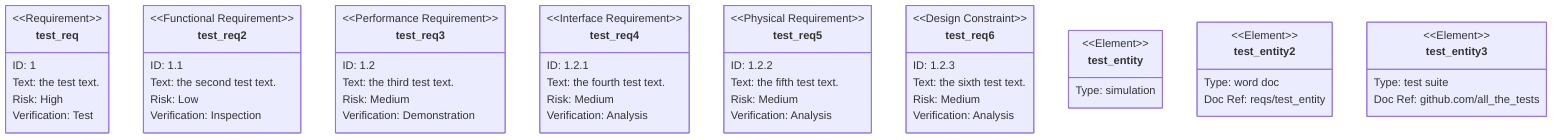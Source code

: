 %% SYNTAX TEST "source.mermaid" "requirement diagram test"

requirementDiagram
%% <------------------ keyword.control.mermaid
    %% a comment
%%  ^^^^^^^^^^^^ comment
    requirement test_req {
%%  ^^^^^^^^^^^ keyword.control.mermaid
%%              ^^^^^^^^ variable
%%                       ^ keyword.control.mermaid
        id: 1
%%      ^^^ keyword.control.mermaid
%%          ^ variable
        text: the test text.
%%      ^^^^^ keyword.control.mermaid
%%            ^^^^^^^^^^^^^^ string
        risk: high
%%      ^^^^^ keyword.control.mermaid
%%            ^^^^ keyword.control.mermaid
        verifymethod: test
%%      ^^^^^^^^^^^^^ keyword.control.mermaid
%%                    ^^^^ keyword.control.mermaid
    }
%%  ^ keyword.control.mermaid

    functionalRequirement test_req2 {
%%  ^^^^^^^^^^^^^^^^^^^^^ keyword.control.mermaid
%%                        ^^^^^^^^^ variable
%%                                  ^ keyword.control.mermaid
        id: 1.1
%%      ^^^ keyword.control.mermaid
%%          ^^^ variable
        text: the second test text.
%%      ^^^^^ keyword.control.mermaid
%%            ^^^^^^^^^^^^^^^^^^^^^ string
        risk: low
%%      ^^^^^ keyword.control.mermaid
%%            ^^^ keyword.control.mermaid
        verifymethod: inspection
%%      ^^^^^^^^^^^^^ keyword.control.mermaid
%%                    ^^^^^^^^^^ keyword.control.mermaid
    }
%%  ^ keyword.control.mermaid

    performanceRequirement test_req3 {
%%  ^^^^^^^^^^^^^^^^^^^^^^ keyword.control.mermaid
%%                         ^^^^^^^^^ variable
%%                                   ^ keyword.control.mermaid
        id: 1.2
%%      ^^^ keyword.control.mermaid
%%          ^^^ variable
        text: the third test text.
%%      ^^^^^ keyword.control.mermaid
%%            ^^^^^^^^^^^^^^^^^^^^ string
        risk: medium
%%      ^^^^^ keyword.control.mermaid
%%            ^^^^^^ keyword.control.mermaid
        verifymethod: demonstration
%%      ^^^^^^^^^^^^^ keyword.control.mermaid
%%                    ^^^^^^^^^^^^^ keyword.control.mermaid
    }
%%  ^ keyword.control.mermaid

    interfaceRequirement test_req4 {
%%  ^^^^^^^^^^^^^^^^^^^^ keyword.control.mermaid
%%                       ^^^^^^^^^ variable
%%                                 ^ keyword.control.mermaid
        id: 1.2.1
%%      ^^^ keyword.control.mermaid
%%          ^^^^^ variable
        text: the fourth test text.
%%      ^^^^^ keyword.control.mermaid
%%            ^^^^^^^^^^^^^^^^^^^^^ string
        risk: medium
%%      ^^^^^ keyword.control.mermaid
%%            ^^^^^^ keyword.control.mermaid
        verifymethod: analysis
%%      ^^^^^^^^^^^^^ keyword.control.mermaid
%%                    ^^^^^^^^ keyword.control.mermaid
    }
%%  ^ keyword.control.mermaid

    physicalRequirement test_req5 {
%%  ^^^^^^^^^^^^^^^^^^^ keyword.control.mermaid
%%                      ^^^^^^^^^ variable
%%                                ^ keyword.control.mermaid
        id: 1.2.2
%%      ^^^ keyword.control.mermaid
%%          ^^^^^ variable
        text: the fifth test text.
%%      ^^^^^ keyword.control.mermaid
%%            ^^^^^^^^^^^^^^^^^^^^ string
        risk: medium
%%      ^^^^^ keyword.control.mermaid
%%            ^^^^^^ keyword.control.mermaid
        verifymethod: analysis
%%      ^^^^^^^^^^^^^ keyword.control.mermaid
%%                    ^^^^^^^^ keyword.control.mermaid
    }
%%  ^ keyword.control.mermaid

    designConstraint test_req6 {
%%  ^^^^^^^^^^^^^^^^ keyword.control.mermaid
%%                   ^^^^^^^^^ variable
%%                             ^ keyword.control.mermaid
        id: 1.2.3
%%      ^^^ keyword.control.mermaid
%%          ^^^^^ variable
        text: the sixth test text.
%%      ^^^^^ keyword.control.mermaid
%%            ^^^^^^^^^^^^^^^^^^^^ string
        risk: medium
%%      ^^^^^ keyword.control.mermaid
%%            ^^^^^^ keyword.control.mermaid
        verifymethod: analysis
%%      ^^^^^^^^^^^^^ keyword.control.mermaid
%%                    ^^^^^^^^ keyword.control.mermaid
    }
%%  ^ keyword.control.mermaid

    element test_entity {
%%  ^^^^^^^ keyword.control.mermaid
%%          ^^^^^^^^^^^ variable
%%                      ^ keyword.control.mermaid
        type: simulation
%%      ^^^^^ keyword.control.mermaid
%%            ^^^^^^^^^^ variable
    }
%%  ^ keyword.control.mermaid

    element test_entity2 {
%%  ^^^^^^^ keyword.control.mermaid
%%          ^^^^^^^^^^^^ variable
%%                       ^ keyword.control.mermaid
        type: word doc
%%      ^^^^^ keyword.control.mermaid
%%            ^^^^^^^^ variable
        docRef: reqs/test_entity
%%      ^^^^^^^ keyword.control.mermaid
%%              ^^^^^^^^^^^^^^^^ variable
    }
%%  ^ keyword.control.mermaid

    element test_entity3 {
%%  ^^^^^^^ keyword.control.mermaid
%%          ^^^^^^^^^^^^ variable
%%                       ^ keyword.control.mermaid
        type: "test suite"
%%      ^^^^^ keyword.control.mermaid
%%            ^^^^^^^^^^^^ variable
        docRef: github.com/all_the_tests
%%      ^^^^^^^ keyword.control.mermaid
%%              ^^^^^^^^^^^^^^^^^^^^^^^^ variable
    }
%%  ^ keyword.control.mermaid
